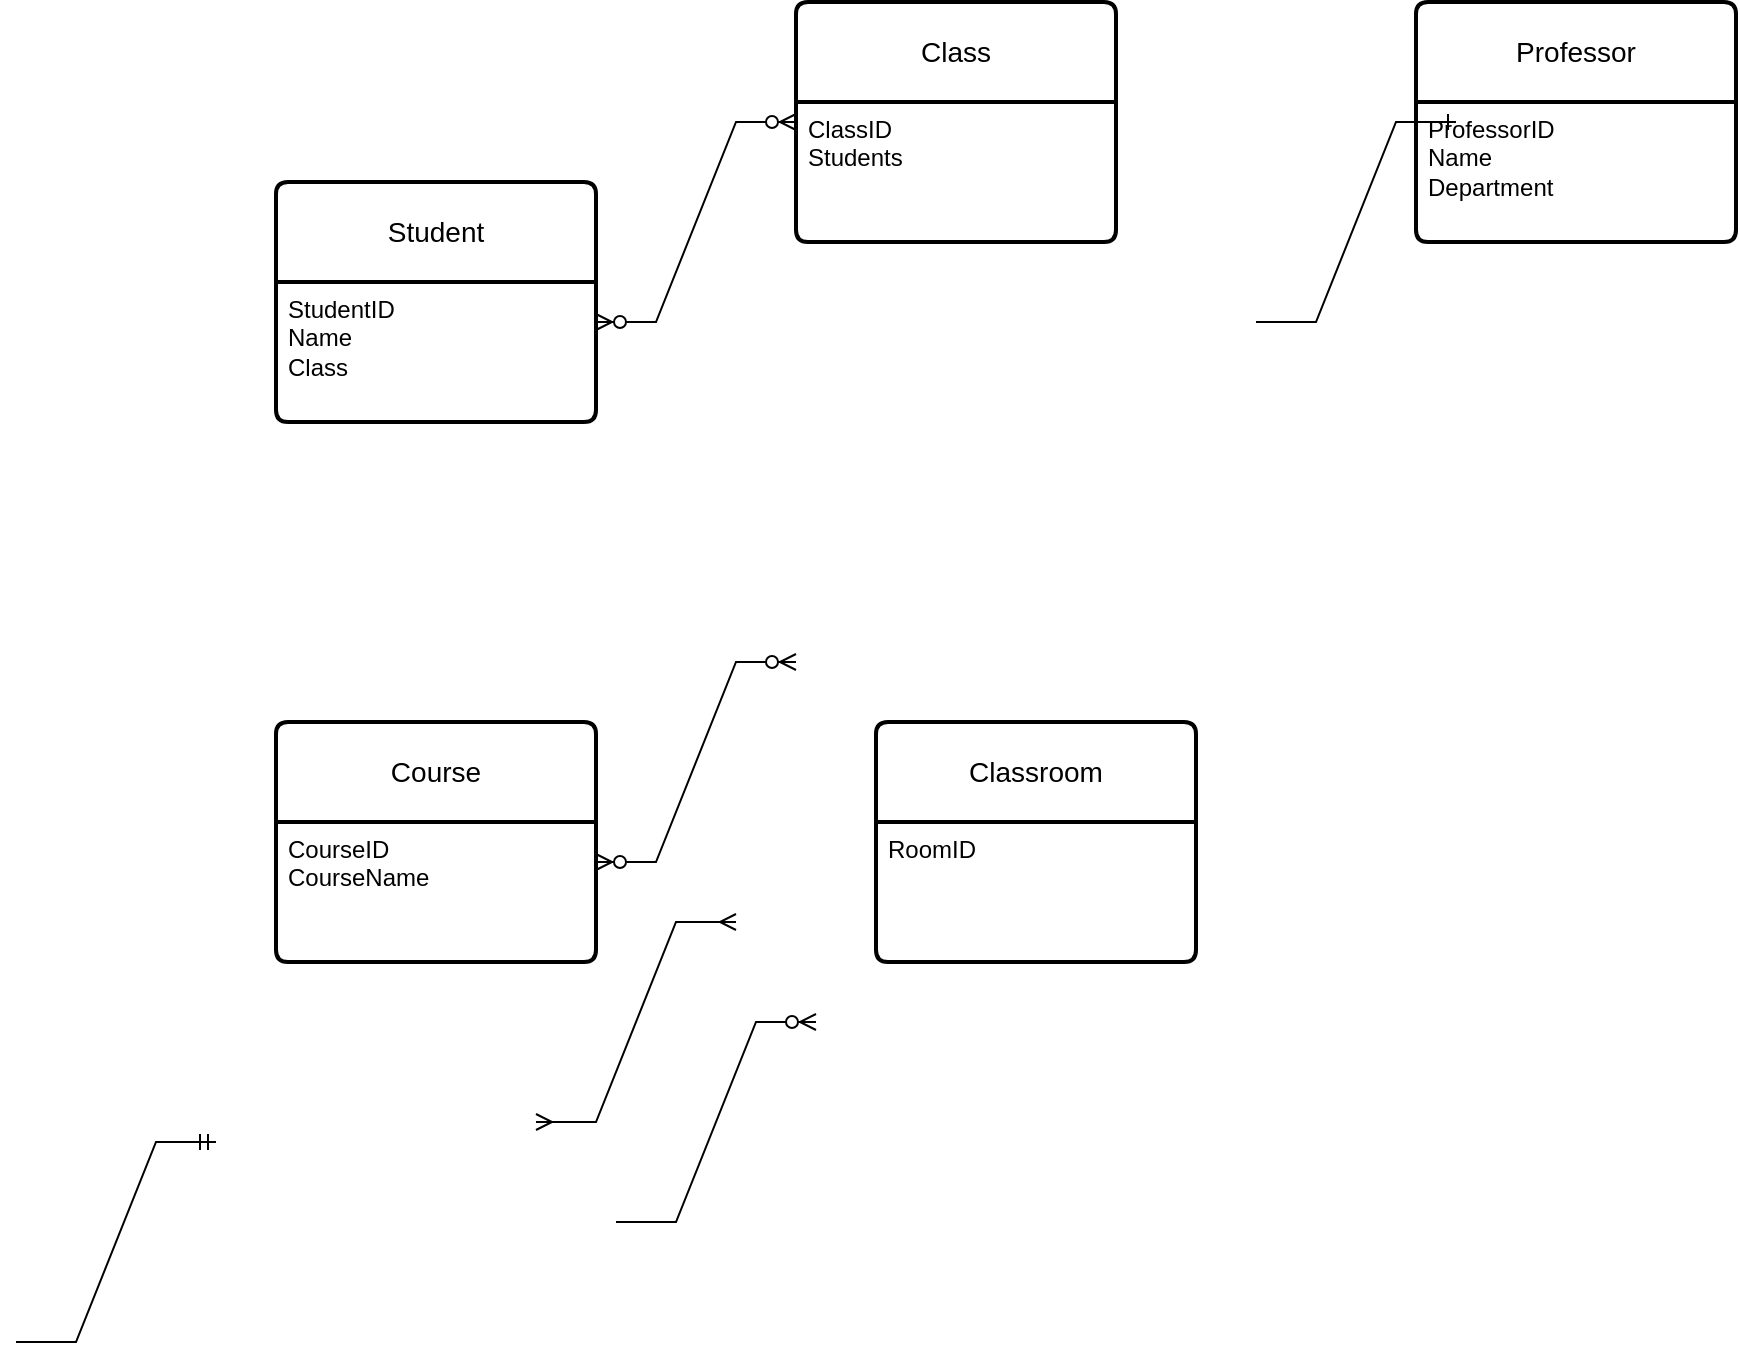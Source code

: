 <mxfile version="28.2.5">
  <diagram name="Page-1" id="n0pv9yZbOXNUJ5E52wkY">
    <mxGraphModel dx="1474" dy="691" grid="1" gridSize="10" guides="1" tooltips="1" connect="1" arrows="1" fold="1" page="1" pageScale="1" pageWidth="850" pageHeight="1100" math="0" shadow="0">
      <root>
        <mxCell id="0" />
        <mxCell id="1" parent="0" />
        <mxCell id="VNeIH9Q4KcUkTFz7PeCi-14" value="Class" style="swimlane;childLayout=stackLayout;horizontal=1;startSize=50;horizontalStack=0;rounded=1;fontSize=14;fontStyle=0;strokeWidth=2;resizeParent=0;resizeLast=1;shadow=0;dashed=0;align=center;arcSize=4;whiteSpace=wrap;html=1;" vertex="1" parent="1">
          <mxGeometry x="90" y="150" width="160" height="120" as="geometry" />
        </mxCell>
        <mxCell id="VNeIH9Q4KcUkTFz7PeCi-15" value="&lt;div&gt;ClassID&lt;/div&gt;&lt;div&gt;Students&lt;/div&gt;" style="align=left;strokeColor=none;fillColor=none;spacingLeft=4;spacingRight=4;fontSize=12;verticalAlign=top;resizable=0;rotatable=0;part=1;html=1;whiteSpace=wrap;" vertex="1" parent="VNeIH9Q4KcUkTFz7PeCi-14">
          <mxGeometry y="50" width="160" height="70" as="geometry" />
        </mxCell>
        <mxCell id="VNeIH9Q4KcUkTFz7PeCi-32" value="&lt;div&gt;&lt;br&gt;&lt;/div&gt;&lt;div&gt;&lt;br&gt;&lt;/div&gt;" style="align=left;strokeColor=none;fillColor=none;spacingLeft=4;spacingRight=4;fontSize=12;verticalAlign=top;resizable=0;rotatable=0;part=1;html=1;whiteSpace=wrap;" vertex="1" parent="VNeIH9Q4KcUkTFz7PeCi-14">
          <mxGeometry y="120" width="160" as="geometry" />
        </mxCell>
        <mxCell id="VNeIH9Q4KcUkTFz7PeCi-17" value="Student" style="swimlane;childLayout=stackLayout;horizontal=1;startSize=50;horizontalStack=0;rounded=1;fontSize=14;fontStyle=0;strokeWidth=2;resizeParent=0;resizeLast=1;shadow=0;dashed=0;align=center;arcSize=4;whiteSpace=wrap;html=1;" vertex="1" parent="1">
          <mxGeometry x="-170" y="240" width="160" height="120" as="geometry" />
        </mxCell>
        <mxCell id="VNeIH9Q4KcUkTFz7PeCi-18" value="&lt;div&gt;StudentID&lt;/div&gt;&lt;div&gt;Name&lt;/div&gt;&lt;div&gt;Class&lt;/div&gt;" style="align=left;strokeColor=none;fillColor=none;spacingLeft=4;spacingRight=4;fontSize=12;verticalAlign=top;resizable=0;rotatable=0;part=1;html=1;whiteSpace=wrap;" vertex="1" parent="VNeIH9Q4KcUkTFz7PeCi-17">
          <mxGeometry y="50" width="160" height="70" as="geometry" />
        </mxCell>
        <mxCell id="VNeIH9Q4KcUkTFz7PeCi-19" value="Professor" style="swimlane;childLayout=stackLayout;horizontal=1;startSize=50;horizontalStack=0;rounded=1;fontSize=14;fontStyle=0;strokeWidth=2;resizeParent=0;resizeLast=1;shadow=0;dashed=0;align=center;arcSize=4;whiteSpace=wrap;html=1;" vertex="1" parent="1">
          <mxGeometry x="400" y="150" width="160" height="120" as="geometry" />
        </mxCell>
        <mxCell id="VNeIH9Q4KcUkTFz7PeCi-20" value="&lt;div&gt;ProfessorID&lt;/div&gt;&lt;div&gt;Name&lt;/div&gt;&lt;div&gt;Department&lt;/div&gt;" style="align=left;strokeColor=none;fillColor=none;spacingLeft=4;spacingRight=4;fontSize=12;verticalAlign=top;resizable=0;rotatable=0;part=1;html=1;whiteSpace=wrap;" vertex="1" parent="VNeIH9Q4KcUkTFz7PeCi-19">
          <mxGeometry y="50" width="160" height="70" as="geometry" />
        </mxCell>
        <mxCell id="VNeIH9Q4KcUkTFz7PeCi-23" value="Classroom" style="swimlane;childLayout=stackLayout;horizontal=1;startSize=50;horizontalStack=0;rounded=1;fontSize=14;fontStyle=0;strokeWidth=2;resizeParent=0;resizeLast=1;shadow=0;dashed=0;align=center;arcSize=4;whiteSpace=wrap;html=1;" vertex="1" parent="1">
          <mxGeometry x="130" y="510" width="160" height="120" as="geometry" />
        </mxCell>
        <mxCell id="VNeIH9Q4KcUkTFz7PeCi-24" value="RoomID" style="align=left;strokeColor=none;fillColor=none;spacingLeft=4;spacingRight=4;fontSize=12;verticalAlign=top;resizable=0;rotatable=0;part=1;html=1;whiteSpace=wrap;" vertex="1" parent="VNeIH9Q4KcUkTFz7PeCi-23">
          <mxGeometry y="50" width="160" height="70" as="geometry" />
        </mxCell>
        <mxCell id="VNeIH9Q4KcUkTFz7PeCi-25" value="Course" style="swimlane;childLayout=stackLayout;horizontal=1;startSize=50;horizontalStack=0;rounded=1;fontSize=14;fontStyle=0;strokeWidth=2;resizeParent=0;resizeLast=1;shadow=0;dashed=0;align=center;arcSize=4;whiteSpace=wrap;html=1;" vertex="1" parent="1">
          <mxGeometry x="-170" y="510" width="160" height="120" as="geometry" />
        </mxCell>
        <mxCell id="VNeIH9Q4KcUkTFz7PeCi-26" value="&lt;div&gt;CourseID&lt;/div&gt;&lt;div&gt;CourseName&lt;/div&gt;" style="align=left;strokeColor=none;fillColor=none;spacingLeft=4;spacingRight=4;fontSize=12;verticalAlign=top;resizable=0;rotatable=0;part=1;html=1;whiteSpace=wrap;" vertex="1" parent="VNeIH9Q4KcUkTFz7PeCi-25">
          <mxGeometry y="50" width="160" height="70" as="geometry" />
        </mxCell>
        <mxCell id="VNeIH9Q4KcUkTFz7PeCi-41" value="" style="edgeStyle=entityRelationEdgeStyle;fontSize=12;html=1;endArrow=ERzeroToMany;endFill=1;rounded=0;" edge="1" parent="1">
          <mxGeometry width="100" height="100" relative="1" as="geometry">
            <mxPoint y="760" as="sourcePoint" />
            <mxPoint x="100" y="660" as="targetPoint" />
          </mxGeometry>
        </mxCell>
        <mxCell id="VNeIH9Q4KcUkTFz7PeCi-42" value="" style="edgeStyle=entityRelationEdgeStyle;fontSize=12;html=1;endArrow=ERmandOne;rounded=0;" edge="1" parent="1">
          <mxGeometry width="100" height="100" relative="1" as="geometry">
            <mxPoint x="-300" y="820" as="sourcePoint" />
            <mxPoint x="-200" y="720" as="targetPoint" />
          </mxGeometry>
        </mxCell>
        <mxCell id="VNeIH9Q4KcUkTFz7PeCi-43" value="" style="edgeStyle=entityRelationEdgeStyle;fontSize=12;html=1;endArrow=ERone;endFill=1;rounded=0;" edge="1" parent="1">
          <mxGeometry width="100" height="100" relative="1" as="geometry">
            <mxPoint x="320" y="310" as="sourcePoint" />
            <mxPoint x="420" y="210" as="targetPoint" />
          </mxGeometry>
        </mxCell>
        <mxCell id="VNeIH9Q4KcUkTFz7PeCi-44" value="" style="edgeStyle=entityRelationEdgeStyle;fontSize=12;html=1;endArrow=ERmany;startArrow=ERmany;rounded=0;" edge="1" parent="1">
          <mxGeometry width="100" height="100" relative="1" as="geometry">
            <mxPoint x="-40" y="710" as="sourcePoint" />
            <mxPoint x="60" y="610" as="targetPoint" />
          </mxGeometry>
        </mxCell>
        <mxCell id="VNeIH9Q4KcUkTFz7PeCi-45" value="" style="edgeStyle=entityRelationEdgeStyle;fontSize=12;html=1;endArrow=ERzeroToMany;endFill=1;startArrow=ERzeroToMany;rounded=0;" edge="1" parent="1">
          <mxGeometry width="100" height="100" relative="1" as="geometry">
            <mxPoint x="-10" y="310" as="sourcePoint" />
            <mxPoint x="90" y="210" as="targetPoint" />
          </mxGeometry>
        </mxCell>
        <mxCell id="VNeIH9Q4KcUkTFz7PeCi-46" value="" style="edgeStyle=entityRelationEdgeStyle;fontSize=12;html=1;endArrow=ERzeroToMany;endFill=1;startArrow=ERzeroToMany;rounded=0;" edge="1" parent="1">
          <mxGeometry width="100" height="100" relative="1" as="geometry">
            <mxPoint x="-10" y="580" as="sourcePoint" />
            <mxPoint x="90" y="480" as="targetPoint" />
          </mxGeometry>
        </mxCell>
      </root>
    </mxGraphModel>
  </diagram>
</mxfile>
